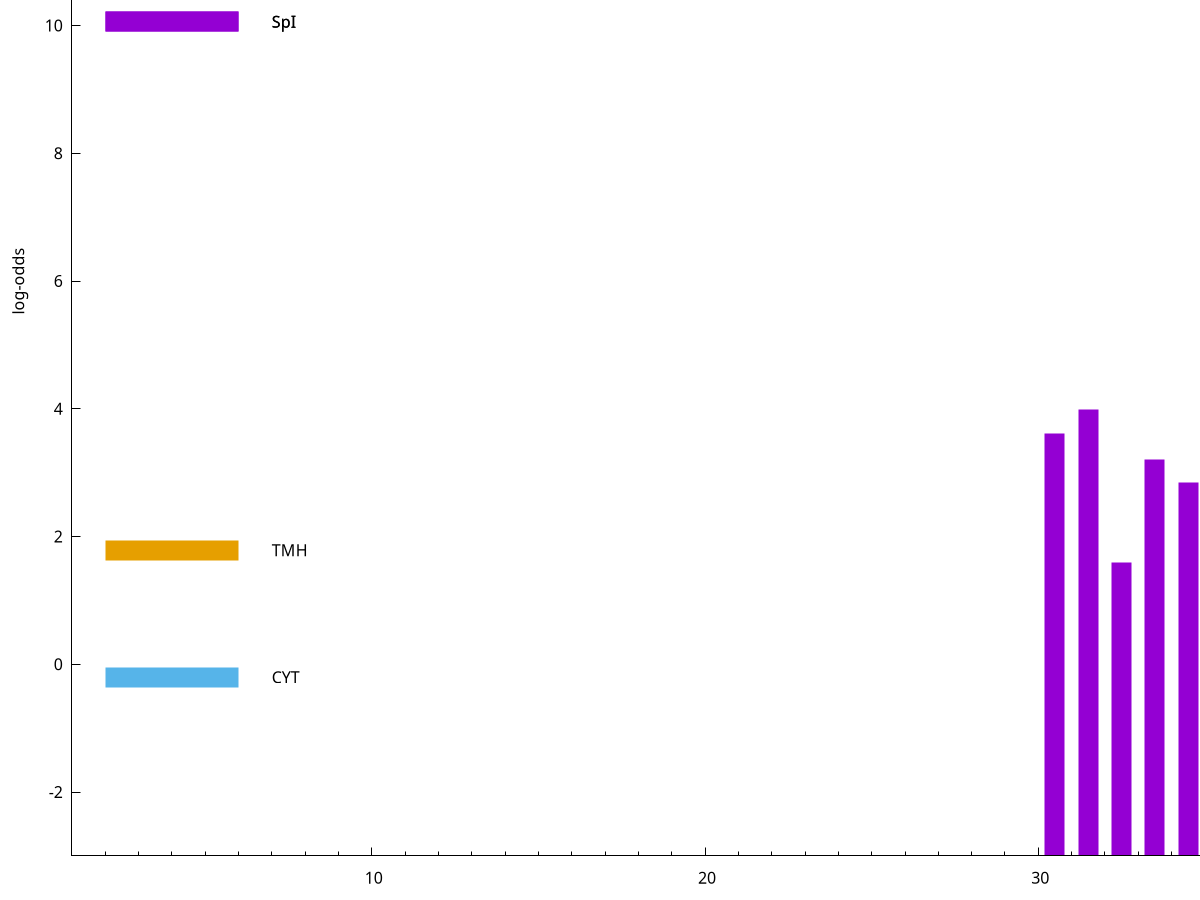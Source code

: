 set title "LipoP predictions for SRR4017897.gff"
set size 2., 1.4
set xrange [1:70] 
set mxtics 10
set yrange [-3:15]
set y2range [0:18]
set ylabel "log-odds"
set term postscript eps color solid "Helvetica" 30
set output "SRR4017897.gff15.eps"
set arrow from 2,10.0611 to 6,10.0611 nohead lt 1 lw 20
set label "SpI" at 7,10.0611
set arrow from 2,1.78779 to 6,1.78779 nohead lt 4 lw 20
set label "TMH" at 7,1.78779
set arrow from 2,-0.200913 to 6,-0.200913 nohead lt 3 lw 20
set label "CYT" at 7,-0.200913
set arrow from 2,10.0611 to 6,10.0611 nohead lt 1 lw 20
set label "SpI" at 7,10.0611
# NOTE: The scores below are the log-odds scores with the threshold
# NOTE: subtracted (a hack to make gnuplot make the histogram all
# NOTE: look nice).
plot "-" axes x1y2 title "" with impulses lt 1 lw 20
42.500000 12.956100
40.500000 7.570490
31.500000 6.993340
30.500000 6.612050
33.500000 6.199900
34.500000 5.848300
32.500000 4.587500
35.500000 3.980351
41.500000 2.546005
37.500000 2.498349
38.500000 0.399850
e
exit
